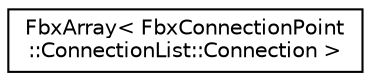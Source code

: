 digraph "クラス階層図"
{
  edge [fontname="Helvetica",fontsize="10",labelfontname="Helvetica",labelfontsize="10"];
  node [fontname="Helvetica",fontsize="10",shape=record];
  rankdir="LR";
  Node0 [label="FbxArray\< FbxConnectionPoint\l::ConnectionList::Connection \>",height=0.2,width=0.4,color="black", fillcolor="white", style="filled",URL="$class_fbx_array.html"];
}
